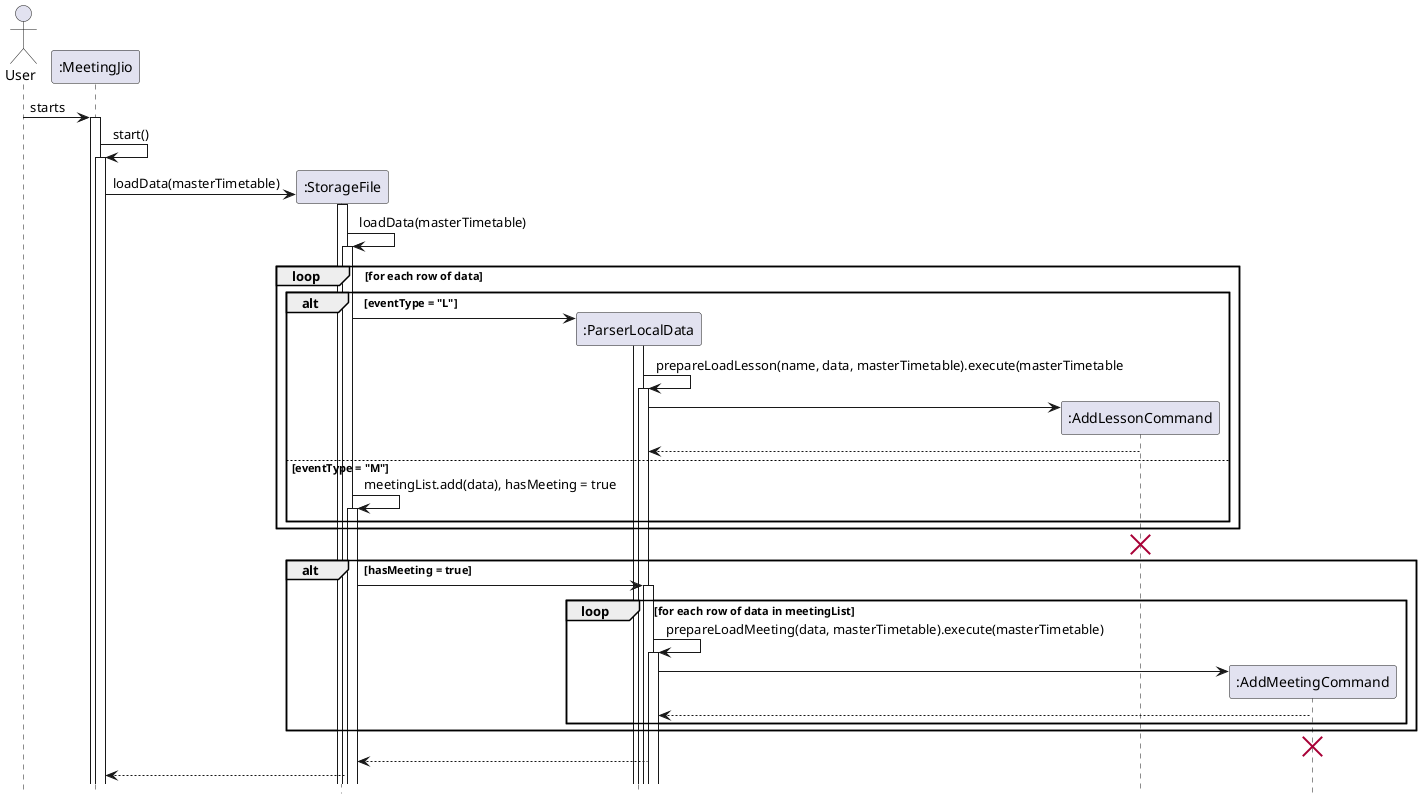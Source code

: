 @startuml
'https://plantuml.com/sequence-diagram

hide footbox
actor User

User -> ":MeetingJio" ++: starts
":MeetingJio" -> ":MeetingJio" ++:start()
create ":StorageFile"
":MeetingJio" -> ":StorageFile" ++: loadData(masterTimetable)
":StorageFile" -> ":StorageFile" ++: loadData(masterTimetable)
create ":ParserLocalData"
loop for each row of data
alt eventType = "L"
":StorageFile" -> ":ParserLocalData" ++:
":ParserLocalData" -> ":ParserLocalData" ++:prepareLoadLesson(name, data, masterTimetable).execute(masterTimetable
create ":AddLessonCommand"
":ParserLocalData" -> ":AddLessonCommand"
":AddLessonCommand" --> ":ParserLocalData"
deactivate ":AddLessonCommand"
else eventType = "M"
":StorageFile" -> ":StorageFile" ++: meetingList.add(data), hasMeeting = true
end
end
destroy ":AddLessonCommand"
alt hasMeeting = true
":StorageFile" -> ":ParserLocalData" ++:
loop for each row of data in meetingList
":ParserLocalData" -> ":ParserLocalData" ++:prepareLoadMeeting(data, masterTimetable).execute(masterTimetable)
create ":AddMeetingCommand"
":ParserLocalData" -> ":AddMeetingCommand"
":AddMeetingCommand" --> ":ParserLocalData"
deactivate ":AddMeetingCommand"
end
end
destroy ":AddMeetingCommand"

":ParserLocalData" --> ":StorageFile"
":StorageFile" --> ":MeetingJio"
@enduml